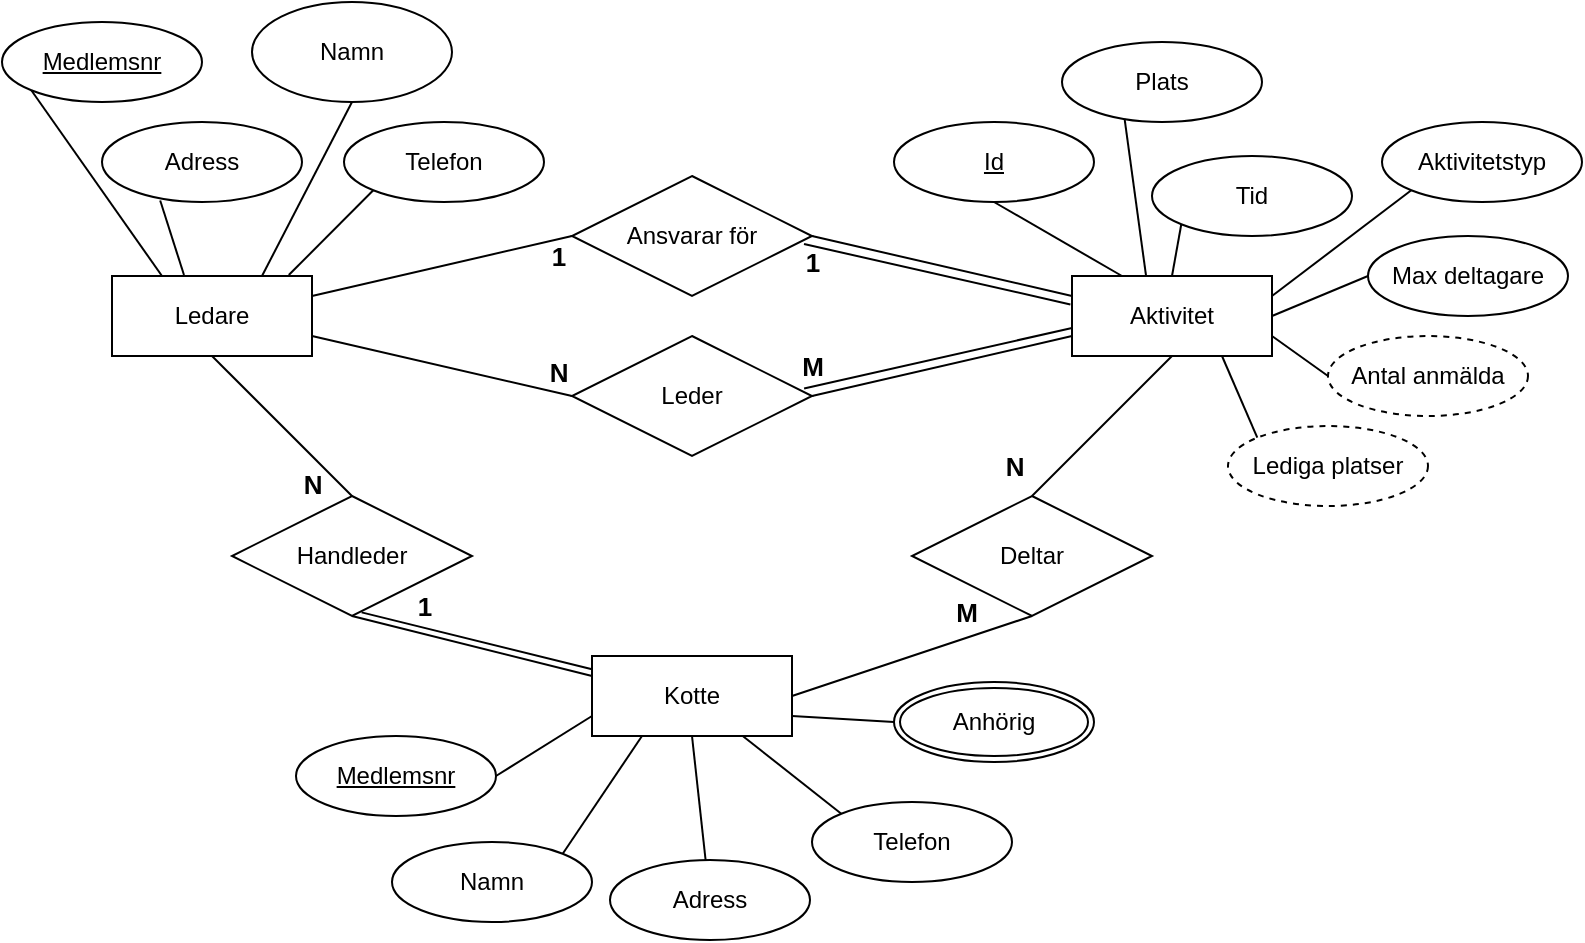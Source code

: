 <mxfile version="13.10.0" type="github">
  <diagram id="R2lEEEUBdFMjLlhIrx00" name="ER-modell">
    <mxGraphModel dx="1335" dy="722" grid="1" gridSize="10" guides="1" tooltips="1" connect="1" arrows="1" fold="1" page="1" pageScale="1" pageWidth="827" pageHeight="1169" math="0" shadow="0" extFonts="Permanent Marker^https://fonts.googleapis.com/css?family=Permanent+Marker">
      <root>
        <mxCell id="0" />
        <mxCell id="1" parent="0" />
        <mxCell id="qJxD9WSzTfimHS1Nv1Jt-1" value="Ledare" style="whiteSpace=wrap;html=1;align=center;" vertex="1" parent="1">
          <mxGeometry x="65" y="167" width="100" height="40" as="geometry" />
        </mxCell>
        <mxCell id="qJxD9WSzTfimHS1Nv1Jt-2" value="Ansvarar för" style="shape=rhombus;perimeter=rhombusPerimeter;whiteSpace=wrap;html=1;align=center;" vertex="1" parent="1">
          <mxGeometry x="295" y="117" width="120" height="60" as="geometry" />
        </mxCell>
        <mxCell id="qJxD9WSzTfimHS1Nv1Jt-3" value="Leder" style="shape=rhombus;perimeter=rhombusPerimeter;whiteSpace=wrap;html=1;align=center;" vertex="1" parent="1">
          <mxGeometry x="295" y="197" width="120" height="60" as="geometry" />
        </mxCell>
        <mxCell id="qJxD9WSzTfimHS1Nv1Jt-4" value="Aktivitet" style="whiteSpace=wrap;html=1;align=center;" vertex="1" parent="1">
          <mxGeometry x="545" y="167" width="100" height="40" as="geometry" />
        </mxCell>
        <mxCell id="qJxD9WSzTfimHS1Nv1Jt-5" value="Kotte" style="whiteSpace=wrap;html=1;align=center;" vertex="1" parent="1">
          <mxGeometry x="305" y="357" width="100" height="40" as="geometry" />
        </mxCell>
        <mxCell id="qJxD9WSzTfimHS1Nv1Jt-6" value="Deltar" style="shape=rhombus;perimeter=rhombusPerimeter;whiteSpace=wrap;html=1;align=center;" vertex="1" parent="1">
          <mxGeometry x="465" y="277" width="120" height="60" as="geometry" />
        </mxCell>
        <mxCell id="qJxD9WSzTfimHS1Nv1Jt-7" value="Handleder" style="shape=rhombus;perimeter=rhombusPerimeter;whiteSpace=wrap;html=1;align=center;" vertex="1" parent="1">
          <mxGeometry x="125" y="277" width="120" height="60" as="geometry" />
        </mxCell>
        <mxCell id="qJxD9WSzTfimHS1Nv1Jt-8" value="" style="endArrow=none;html=1;rounded=0;entryX=0.5;entryY=1;entryDx=0;entryDy=0;exitX=0.5;exitY=0;exitDx=0;exitDy=0;" edge="1" parent="1" source="qJxD9WSzTfimHS1Nv1Jt-6" target="qJxD9WSzTfimHS1Nv1Jt-4">
          <mxGeometry relative="1" as="geometry">
            <mxPoint x="385" y="297" as="sourcePoint" />
            <mxPoint x="545" y="297" as="targetPoint" />
          </mxGeometry>
        </mxCell>
        <mxCell id="qJxD9WSzTfimHS1Nv1Jt-9" value="" style="endArrow=none;html=1;rounded=0;exitX=1;exitY=0.5;exitDx=0;exitDy=0;entryX=0.5;entryY=1;entryDx=0;entryDy=0;" edge="1" parent="1" source="qJxD9WSzTfimHS1Nv1Jt-5" target="qJxD9WSzTfimHS1Nv1Jt-6">
          <mxGeometry relative="1" as="geometry">
            <mxPoint x="385" y="297" as="sourcePoint" />
            <mxPoint x="495" y="327" as="targetPoint" />
          </mxGeometry>
        </mxCell>
        <mxCell id="qJxD9WSzTfimHS1Nv1Jt-10" value="" style="endArrow=none;html=1;rounded=0;exitX=1;exitY=0.75;exitDx=0;exitDy=0;entryX=0;entryY=0.5;entryDx=0;entryDy=0;" edge="1" parent="1" source="qJxD9WSzTfimHS1Nv1Jt-1" target="qJxD9WSzTfimHS1Nv1Jt-3">
          <mxGeometry relative="1" as="geometry">
            <mxPoint x="385" y="297" as="sourcePoint" />
            <mxPoint x="545" y="297" as="targetPoint" />
          </mxGeometry>
        </mxCell>
        <mxCell id="qJxD9WSzTfimHS1Nv1Jt-11" value="" style="endArrow=none;html=1;rounded=0;exitX=1;exitY=0.25;exitDx=0;exitDy=0;entryX=0;entryY=0.5;entryDx=0;entryDy=0;" edge="1" parent="1" source="qJxD9WSzTfimHS1Nv1Jt-1" target="qJxD9WSzTfimHS1Nv1Jt-2">
          <mxGeometry relative="1" as="geometry">
            <mxPoint x="385" y="297" as="sourcePoint" />
            <mxPoint x="545" y="297" as="targetPoint" />
          </mxGeometry>
        </mxCell>
        <mxCell id="qJxD9WSzTfimHS1Nv1Jt-12" value="" style="endArrow=none;html=1;rounded=0;exitX=0.5;exitY=1;exitDx=0;exitDy=0;entryX=0.5;entryY=0;entryDx=0;entryDy=0;" edge="1" parent="1" source="qJxD9WSzTfimHS1Nv1Jt-1" target="qJxD9WSzTfimHS1Nv1Jt-7">
          <mxGeometry relative="1" as="geometry">
            <mxPoint x="385" y="297" as="sourcePoint" />
            <mxPoint x="545" y="297" as="targetPoint" />
          </mxGeometry>
        </mxCell>
        <mxCell id="qJxD9WSzTfimHS1Nv1Jt-17" value="" style="endArrow=none;html=1;rounded=0;exitX=1;exitY=0.5;exitDx=0;exitDy=0;entryX=0;entryY=0.75;entryDx=0;entryDy=0;" edge="1" parent="1" source="qJxD9WSzTfimHS1Nv1Jt-3" target="qJxD9WSzTfimHS1Nv1Jt-4">
          <mxGeometry relative="1" as="geometry">
            <mxPoint x="385" y="297" as="sourcePoint" />
            <mxPoint x="545" y="297" as="targetPoint" />
          </mxGeometry>
        </mxCell>
        <mxCell id="qJxD9WSzTfimHS1Nv1Jt-18" value="" style="endArrow=none;html=1;rounded=0;exitX=0.967;exitY=0.437;exitDx=0;exitDy=0;exitPerimeter=0;" edge="1" parent="1" source="qJxD9WSzTfimHS1Nv1Jt-3">
          <mxGeometry relative="1" as="geometry">
            <mxPoint x="406" y="224" as="sourcePoint" />
            <mxPoint x="545" y="193" as="targetPoint" />
          </mxGeometry>
        </mxCell>
        <mxCell id="qJxD9WSzTfimHS1Nv1Jt-19" value="" style="endArrow=none;html=1;rounded=0;entryX=0;entryY=0.25;entryDx=0;entryDy=0;exitX=1;exitY=0.5;exitDx=0;exitDy=0;" edge="1" parent="1" source="qJxD9WSzTfimHS1Nv1Jt-2" target="qJxD9WSzTfimHS1Nv1Jt-4">
          <mxGeometry relative="1" as="geometry">
            <mxPoint x="375" y="167" as="sourcePoint" />
            <mxPoint x="535" y="167" as="targetPoint" />
          </mxGeometry>
        </mxCell>
        <mxCell id="qJxD9WSzTfimHS1Nv1Jt-20" value="" style="endArrow=none;html=1;rounded=0;entryX=-0.008;entryY=0.355;entryDx=0;entryDy=0;entryPerimeter=0;" edge="1" parent="1" target="qJxD9WSzTfimHS1Nv1Jt-4">
          <mxGeometry relative="1" as="geometry">
            <mxPoint x="411" y="151" as="sourcePoint" />
            <mxPoint x="535" y="167" as="targetPoint" />
          </mxGeometry>
        </mxCell>
        <mxCell id="qJxD9WSzTfimHS1Nv1Jt-22" value="" style="endArrow=none;html=1;rounded=0;entryX=0;entryY=0.25;entryDx=0;entryDy=0;exitX=0.5;exitY=1;exitDx=0;exitDy=0;" edge="1" parent="1" source="qJxD9WSzTfimHS1Nv1Jt-7" target="qJxD9WSzTfimHS1Nv1Jt-5">
          <mxGeometry relative="1" as="geometry">
            <mxPoint x="185" y="387" as="sourcePoint" />
            <mxPoint x="345" y="387" as="targetPoint" />
          </mxGeometry>
        </mxCell>
        <mxCell id="qJxD9WSzTfimHS1Nv1Jt-23" value="" style="endArrow=none;html=1;rounded=0;entryX=0;entryY=0.165;entryDx=0;entryDy=0;entryPerimeter=0;exitX=0.54;exitY=0.97;exitDx=0;exitDy=0;exitPerimeter=0;" edge="1" parent="1" source="qJxD9WSzTfimHS1Nv1Jt-7" target="qJxD9WSzTfimHS1Nv1Jt-5">
          <mxGeometry relative="1" as="geometry">
            <mxPoint x="185" y="387" as="sourcePoint" />
            <mxPoint x="345" y="387" as="targetPoint" />
          </mxGeometry>
        </mxCell>
        <mxCell id="qJxD9WSzTfimHS1Nv1Jt-24" value="&lt;font style=&quot;font-size: 13px&quot;&gt;&lt;b style=&quot;font-size: 13px&quot;&gt;1&lt;/b&gt;&lt;/font&gt;" style="text;html=1;resizable=0;autosize=1;align=center;verticalAlign=middle;points=[];fillColor=none;strokeColor=none;rounded=0;fontSize=13;" vertex="1" parent="1">
          <mxGeometry x="278" y="147" width="20" height="20" as="geometry" />
        </mxCell>
        <mxCell id="qJxD9WSzTfimHS1Nv1Jt-25" value="&lt;font style=&quot;font-size: 13px&quot;&gt;&lt;b style=&quot;font-size: 13px&quot;&gt;1&lt;/b&gt;&lt;/font&gt;" style="text;html=1;resizable=0;autosize=1;align=center;verticalAlign=middle;points=[];fillColor=none;strokeColor=none;rounded=0;fontSize=13;" vertex="1" parent="1">
          <mxGeometry x="405" y="150" width="20" height="20" as="geometry" />
        </mxCell>
        <mxCell id="qJxD9WSzTfimHS1Nv1Jt-26" value="&lt;font style=&quot;font-size: 13px;&quot;&gt;&lt;b style=&quot;font-size: 13px;&quot;&gt;N&lt;/b&gt;&lt;/font&gt;" style="text;html=1;resizable=0;autosize=1;align=center;verticalAlign=middle;points=[];fillColor=none;strokeColor=none;rounded=0;fontSize=13;" vertex="1" parent="1">
          <mxGeometry x="278" y="205" width="20" height="20" as="geometry" />
        </mxCell>
        <mxCell id="qJxD9WSzTfimHS1Nv1Jt-27" value="&lt;font style=&quot;font-size: 13px&quot;&gt;&lt;b style=&quot;font-size: 13px&quot;&gt;M&lt;/b&gt;&lt;/font&gt;" style="text;html=1;resizable=0;autosize=1;align=center;verticalAlign=middle;points=[];fillColor=none;strokeColor=none;rounded=0;fontSize=13;" vertex="1" parent="1">
          <mxGeometry x="400" y="202" width="30" height="20" as="geometry" />
        </mxCell>
        <mxCell id="qJxD9WSzTfimHS1Nv1Jt-28" value="&lt;font style=&quot;font-size: 13px;&quot;&gt;&lt;b style=&quot;font-size: 13px;&quot;&gt;N&lt;/b&gt;&lt;/font&gt;" style="text;html=1;resizable=0;autosize=1;align=center;verticalAlign=middle;points=[];fillColor=none;strokeColor=none;rounded=0;fontSize=13;" vertex="1" parent="1">
          <mxGeometry x="506" y="252" width="20" height="20" as="geometry" />
        </mxCell>
        <mxCell id="qJxD9WSzTfimHS1Nv1Jt-29" value="&lt;font style=&quot;font-size: 13px&quot;&gt;&lt;b style=&quot;font-size: 13px&quot;&gt;M&lt;/b&gt;&lt;/font&gt;" style="text;html=1;resizable=0;autosize=1;align=center;verticalAlign=middle;points=[];fillColor=none;strokeColor=none;rounded=0;fontSize=13;" vertex="1" parent="1">
          <mxGeometry x="477" y="325" width="30" height="20" as="geometry" />
        </mxCell>
        <mxCell id="qJxD9WSzTfimHS1Nv1Jt-30" value="&lt;font style=&quot;font-size: 13px&quot;&gt;&lt;b style=&quot;font-size: 13px&quot;&gt;1&lt;/b&gt;&lt;/font&gt;" style="text;html=1;resizable=0;autosize=1;align=center;verticalAlign=middle;points=[];fillColor=none;strokeColor=none;rounded=0;fontSize=13;" vertex="1" parent="1">
          <mxGeometry x="211" y="322" width="20" height="20" as="geometry" />
        </mxCell>
        <mxCell id="qJxD9WSzTfimHS1Nv1Jt-31" value="&lt;font style=&quot;font-size: 13px;&quot;&gt;&lt;b style=&quot;font-size: 13px;&quot;&gt;N&lt;/b&gt;&lt;/font&gt;" style="text;html=1;resizable=0;autosize=1;align=center;verticalAlign=middle;points=[];fillColor=none;strokeColor=none;rounded=0;fontSize=13;" vertex="1" parent="1">
          <mxGeometry x="155" y="261" width="20" height="20" as="geometry" />
        </mxCell>
        <mxCell id="qJxD9WSzTfimHS1Nv1Jt-32" value="&lt;u&gt;Medlemsnr&lt;/u&gt;" style="ellipse;whiteSpace=wrap;html=1;align=center;" vertex="1" parent="1">
          <mxGeometry x="10" y="40" width="100" height="40" as="geometry" />
        </mxCell>
        <mxCell id="qJxD9WSzTfimHS1Nv1Jt-33" value="&lt;u&gt;Medlemsnr&lt;/u&gt;" style="ellipse;whiteSpace=wrap;html=1;align=center;" vertex="1" parent="1">
          <mxGeometry x="157" y="397" width="100" height="40" as="geometry" />
        </mxCell>
        <mxCell id="qJxD9WSzTfimHS1Nv1Jt-34" value="Namn" style="ellipse;whiteSpace=wrap;html=1;align=center;" vertex="1" parent="1">
          <mxGeometry x="135" y="30" width="100" height="50" as="geometry" />
        </mxCell>
        <mxCell id="qJxD9WSzTfimHS1Nv1Jt-36" value="Namn" style="ellipse;whiteSpace=wrap;html=1;align=center;" vertex="1" parent="1">
          <mxGeometry x="205" y="450" width="100" height="40" as="geometry" />
        </mxCell>
        <mxCell id="qJxD9WSzTfimHS1Nv1Jt-37" value="Adress" style="ellipse;whiteSpace=wrap;html=1;align=center;" vertex="1" parent="1">
          <mxGeometry x="314" y="459" width="100" height="40" as="geometry" />
        </mxCell>
        <mxCell id="qJxD9WSzTfimHS1Nv1Jt-38" value="Adress" style="ellipse;whiteSpace=wrap;html=1;align=center;" vertex="1" parent="1">
          <mxGeometry x="60" y="90" width="100" height="40" as="geometry" />
        </mxCell>
        <mxCell id="qJxD9WSzTfimHS1Nv1Jt-39" value="Telefon" style="ellipse;whiteSpace=wrap;html=1;align=center;" vertex="1" parent="1">
          <mxGeometry x="415" y="430" width="100" height="40" as="geometry" />
        </mxCell>
        <mxCell id="qJxD9WSzTfimHS1Nv1Jt-40" value="Telefon" style="ellipse;whiteSpace=wrap;html=1;align=center;" vertex="1" parent="1">
          <mxGeometry x="181" y="90" width="100" height="40" as="geometry" />
        </mxCell>
        <mxCell id="qJxD9WSzTfimHS1Nv1Jt-41" value="Anhörig" style="ellipse;shape=doubleEllipse;margin=3;whiteSpace=wrap;html=1;align=center;" vertex="1" parent="1">
          <mxGeometry x="456" y="370" width="100" height="40" as="geometry" />
        </mxCell>
        <mxCell id="qJxD9WSzTfimHS1Nv1Jt-42" value="&lt;u&gt;Id&lt;/u&gt;" style="ellipse;whiteSpace=wrap;html=1;align=center;" vertex="1" parent="1">
          <mxGeometry x="456" y="90" width="100" height="40" as="geometry" />
        </mxCell>
        <mxCell id="qJxD9WSzTfimHS1Nv1Jt-43" value="Plats" style="ellipse;whiteSpace=wrap;html=1;align=center;" vertex="1" parent="1">
          <mxGeometry x="540" y="50" width="100" height="40" as="geometry" />
        </mxCell>
        <mxCell id="qJxD9WSzTfimHS1Nv1Jt-45" value="Tid" style="ellipse;whiteSpace=wrap;html=1;align=center;" vertex="1" parent="1">
          <mxGeometry x="585" y="107" width="100" height="40" as="geometry" />
        </mxCell>
        <mxCell id="qJxD9WSzTfimHS1Nv1Jt-46" value="Max deltagare" style="ellipse;whiteSpace=wrap;html=1;align=center;" vertex="1" parent="1">
          <mxGeometry x="693" y="147" width="100" height="40" as="geometry" />
        </mxCell>
        <mxCell id="qJxD9WSzTfimHS1Nv1Jt-47" value="Aktivitetstyp" style="ellipse;whiteSpace=wrap;html=1;align=center;" vertex="1" parent="1">
          <mxGeometry x="700" y="90" width="100" height="40" as="geometry" />
        </mxCell>
        <mxCell id="qJxD9WSzTfimHS1Nv1Jt-48" value="Antal anmälda" style="ellipse;whiteSpace=wrap;html=1;align=center;dashed=1;" vertex="1" parent="1">
          <mxGeometry x="673" y="197" width="100" height="40" as="geometry" />
        </mxCell>
        <mxCell id="qJxD9WSzTfimHS1Nv1Jt-49" value="Lediga platser" style="ellipse;whiteSpace=wrap;html=1;align=center;dashed=1;" vertex="1" parent="1">
          <mxGeometry x="623" y="242" width="100" height="40" as="geometry" />
        </mxCell>
        <mxCell id="qJxD9WSzTfimHS1Nv1Jt-51" value="" style="endArrow=none;html=1;rounded=0;exitX=0;exitY=1;exitDx=0;exitDy=0;entryX=0.25;entryY=0;entryDx=0;entryDy=0;" edge="1" parent="1" source="qJxD9WSzTfimHS1Nv1Jt-32" target="qJxD9WSzTfimHS1Nv1Jt-1">
          <mxGeometry relative="1" as="geometry">
            <mxPoint x="373" y="270" as="sourcePoint" />
            <mxPoint x="93" y="160" as="targetPoint" />
          </mxGeometry>
        </mxCell>
        <mxCell id="qJxD9WSzTfimHS1Nv1Jt-52" value="" style="endArrow=none;html=1;rounded=0;exitX=0.291;exitY=0.982;exitDx=0;exitDy=0;exitPerimeter=0;entryX=0.36;entryY=-0.012;entryDx=0;entryDy=0;entryPerimeter=0;" edge="1" parent="1" source="qJxD9WSzTfimHS1Nv1Jt-38" target="qJxD9WSzTfimHS1Nv1Jt-1">
          <mxGeometry relative="1" as="geometry">
            <mxPoint x="373" y="270" as="sourcePoint" />
            <mxPoint x="533" y="270" as="targetPoint" />
          </mxGeometry>
        </mxCell>
        <mxCell id="qJxD9WSzTfimHS1Nv1Jt-53" value="" style="endArrow=none;html=1;rounded=0;exitX=0.5;exitY=1;exitDx=0;exitDy=0;entryX=0.75;entryY=0;entryDx=0;entryDy=0;" edge="1" parent="1" source="qJxD9WSzTfimHS1Nv1Jt-34" target="qJxD9WSzTfimHS1Nv1Jt-1">
          <mxGeometry relative="1" as="geometry">
            <mxPoint x="213" y="130" as="sourcePoint" />
            <mxPoint x="373" y="130" as="targetPoint" />
          </mxGeometry>
        </mxCell>
        <mxCell id="qJxD9WSzTfimHS1Nv1Jt-54" value="" style="endArrow=none;html=1;rounded=0;exitX=0.884;exitY=-0.012;exitDx=0;exitDy=0;exitPerimeter=0;entryX=0;entryY=1;entryDx=0;entryDy=0;" edge="1" parent="1" source="qJxD9WSzTfimHS1Nv1Jt-1" target="qJxD9WSzTfimHS1Nv1Jt-40">
          <mxGeometry relative="1" as="geometry">
            <mxPoint x="213" y="130" as="sourcePoint" />
            <mxPoint x="373" y="130" as="targetPoint" />
          </mxGeometry>
        </mxCell>
        <mxCell id="qJxD9WSzTfimHS1Nv1Jt-56" value="" style="endArrow=none;html=1;rounded=0;exitX=1;exitY=0.5;exitDx=0;exitDy=0;entryX=0;entryY=0.75;entryDx=0;entryDy=0;" edge="1" parent="1" source="qJxD9WSzTfimHS1Nv1Jt-33" target="qJxD9WSzTfimHS1Nv1Jt-5">
          <mxGeometry relative="1" as="geometry">
            <mxPoint x="243" y="490" as="sourcePoint" />
            <mxPoint x="403" y="490" as="targetPoint" />
          </mxGeometry>
        </mxCell>
        <mxCell id="qJxD9WSzTfimHS1Nv1Jt-57" value="" style="endArrow=none;html=1;rounded=0;exitX=1;exitY=0;exitDx=0;exitDy=0;entryX=0.25;entryY=1;entryDx=0;entryDy=0;" edge="1" parent="1" source="qJxD9WSzTfimHS1Nv1Jt-36" target="qJxD9WSzTfimHS1Nv1Jt-5">
          <mxGeometry relative="1" as="geometry">
            <mxPoint x="243" y="490" as="sourcePoint" />
            <mxPoint x="403" y="490" as="targetPoint" />
          </mxGeometry>
        </mxCell>
        <mxCell id="qJxD9WSzTfimHS1Nv1Jt-59" value="" style="endArrow=none;html=1;rounded=0;exitX=0.5;exitY=1;exitDx=0;exitDy=0;" edge="1" parent="1" source="qJxD9WSzTfimHS1Nv1Jt-5" target="qJxD9WSzTfimHS1Nv1Jt-37">
          <mxGeometry relative="1" as="geometry">
            <mxPoint x="243" y="490" as="sourcePoint" />
            <mxPoint x="403" y="490" as="targetPoint" />
          </mxGeometry>
        </mxCell>
        <mxCell id="qJxD9WSzTfimHS1Nv1Jt-60" value="" style="endArrow=none;html=1;rounded=0;entryX=0;entryY=0;entryDx=0;entryDy=0;" edge="1" parent="1" source="qJxD9WSzTfimHS1Nv1Jt-5" target="qJxD9WSzTfimHS1Nv1Jt-39">
          <mxGeometry relative="1" as="geometry">
            <mxPoint x="383" y="400" as="sourcePoint" />
            <mxPoint x="383" y="530" as="targetPoint" />
          </mxGeometry>
        </mxCell>
        <mxCell id="qJxD9WSzTfimHS1Nv1Jt-62" value="" style="endArrow=none;html=1;rounded=0;entryX=0;entryY=0.5;entryDx=0;entryDy=0;exitX=1;exitY=0.75;exitDx=0;exitDy=0;" edge="1" parent="1" source="qJxD9WSzTfimHS1Nv1Jt-5" target="qJxD9WSzTfimHS1Nv1Jt-41">
          <mxGeometry relative="1" as="geometry">
            <mxPoint x="243" y="460" as="sourcePoint" />
            <mxPoint x="403" y="460" as="targetPoint" />
          </mxGeometry>
        </mxCell>
        <mxCell id="qJxD9WSzTfimHS1Nv1Jt-63" value="" style="endArrow=none;html=1;rounded=0;exitX=0.5;exitY=1;exitDx=0;exitDy=0;entryX=0.25;entryY=0;entryDx=0;entryDy=0;" edge="1" parent="1" source="qJxD9WSzTfimHS1Nv1Jt-42" target="qJxD9WSzTfimHS1Nv1Jt-4">
          <mxGeometry relative="1" as="geometry">
            <mxPoint x="510" y="140" as="sourcePoint" />
            <mxPoint x="670" y="150" as="targetPoint" />
          </mxGeometry>
        </mxCell>
        <mxCell id="qJxD9WSzTfimHS1Nv1Jt-64" value="" style="endArrow=none;html=1;rounded=0;entryX=0;entryY=1;entryDx=0;entryDy=0;exitX=1;exitY=0.25;exitDx=0;exitDy=0;" edge="1" parent="1" source="qJxD9WSzTfimHS1Nv1Jt-4" target="qJxD9WSzTfimHS1Nv1Jt-47">
          <mxGeometry relative="1" as="geometry">
            <mxPoint x="510" y="150" as="sourcePoint" />
            <mxPoint x="670" y="150" as="targetPoint" />
          </mxGeometry>
        </mxCell>
        <mxCell id="qJxD9WSzTfimHS1Nv1Jt-65" value="" style="endArrow=none;html=1;rounded=0;entryX=0;entryY=0.5;entryDx=0;entryDy=0;exitX=1;exitY=0.5;exitDx=0;exitDy=0;" edge="1" parent="1" source="qJxD9WSzTfimHS1Nv1Jt-4" target="qJxD9WSzTfimHS1Nv1Jt-46">
          <mxGeometry relative="1" as="geometry">
            <mxPoint x="510" y="150" as="sourcePoint" />
            <mxPoint x="670" y="150" as="targetPoint" />
          </mxGeometry>
        </mxCell>
        <mxCell id="qJxD9WSzTfimHS1Nv1Jt-66" value="" style="endArrow=none;html=1;rounded=0;entryX=0;entryY=0.5;entryDx=0;entryDy=0;exitX=1;exitY=0.75;exitDx=0;exitDy=0;" edge="1" parent="1" source="qJxD9WSzTfimHS1Nv1Jt-4" target="qJxD9WSzTfimHS1Nv1Jt-48">
          <mxGeometry relative="1" as="geometry">
            <mxPoint x="510" y="150" as="sourcePoint" />
            <mxPoint x="670" y="150" as="targetPoint" />
          </mxGeometry>
        </mxCell>
        <mxCell id="qJxD9WSzTfimHS1Nv1Jt-67" value="" style="endArrow=none;html=1;rounded=0;entryX=0;entryY=0;entryDx=0;entryDy=0;exitX=0.75;exitY=1;exitDx=0;exitDy=0;" edge="1" parent="1" source="qJxD9WSzTfimHS1Nv1Jt-4" target="qJxD9WSzTfimHS1Nv1Jt-49">
          <mxGeometry relative="1" as="geometry">
            <mxPoint x="510" y="150" as="sourcePoint" />
            <mxPoint x="670" y="150" as="targetPoint" />
          </mxGeometry>
        </mxCell>
        <mxCell id="qJxD9WSzTfimHS1Nv1Jt-68" value="" style="endArrow=none;html=1;rounded=0;entryX=0;entryY=1;entryDx=0;entryDy=0;exitX=0.5;exitY=0;exitDx=0;exitDy=0;" edge="1" parent="1" source="qJxD9WSzTfimHS1Nv1Jt-4" target="qJxD9WSzTfimHS1Nv1Jt-45">
          <mxGeometry relative="1" as="geometry">
            <mxPoint x="510" y="150" as="sourcePoint" />
            <mxPoint x="670" y="150" as="targetPoint" />
          </mxGeometry>
        </mxCell>
        <mxCell id="qJxD9WSzTfimHS1Nv1Jt-69" value="" style="endArrow=none;html=1;rounded=0;exitX=0.313;exitY=0.961;exitDx=0;exitDy=0;exitPerimeter=0;entryX=0.37;entryY=-0.007;entryDx=0;entryDy=0;entryPerimeter=0;" edge="1" parent="1" source="qJxD9WSzTfimHS1Nv1Jt-43" target="qJxD9WSzTfimHS1Nv1Jt-4">
          <mxGeometry relative="1" as="geometry">
            <mxPoint x="510" y="150" as="sourcePoint" />
            <mxPoint x="670" y="150" as="targetPoint" />
          </mxGeometry>
        </mxCell>
      </root>
    </mxGraphModel>
  </diagram>
</mxfile>
